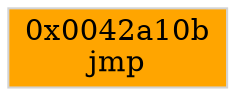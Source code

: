 strict digraph G {
	graph [bgcolor=transparent,
		name=G
	];
	node [color=lightsteelblue,
		fillcolor=lightsteelblue,
		shape=rectangle,
		style=filled
	];
	"0x0042a10b"	[color=lightgrey,
		fillcolor=orange,
		label="0x0042a10b
jmp"];
}
